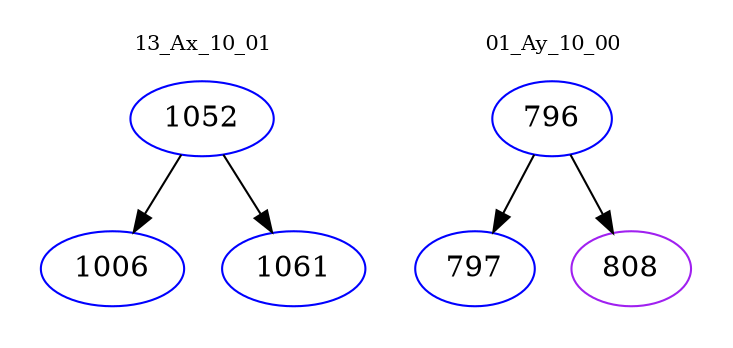 digraph{
subgraph cluster_0 {
color = white
label = "13_Ax_10_01";
fontsize=10;
T0_1052 [label="1052", color="blue"]
T0_1052 -> T0_1006 [color="black"]
T0_1006 [label="1006", color="blue"]
T0_1052 -> T0_1061 [color="black"]
T0_1061 [label="1061", color="blue"]
}
subgraph cluster_1 {
color = white
label = "01_Ay_10_00";
fontsize=10;
T1_796 [label="796", color="blue"]
T1_796 -> T1_797 [color="black"]
T1_797 [label="797", color="blue"]
T1_796 -> T1_808 [color="black"]
T1_808 [label="808", color="purple"]
}
}
